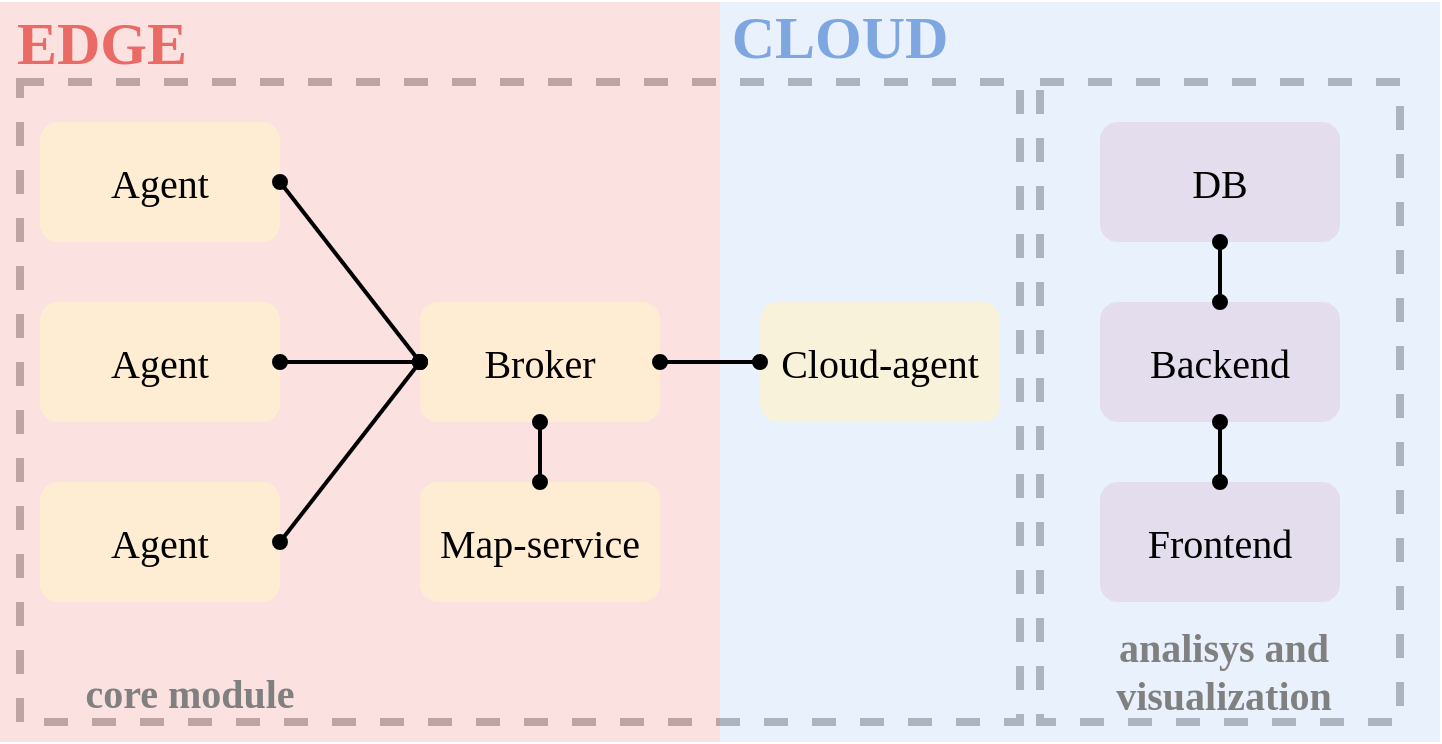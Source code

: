 <mxfile version="18.1.3" type="device"><diagram id="rBwOgjzcWbDTNRslZ8dk" name="Page-1"><mxGraphModel dx="1887" dy="960" grid="1" gridSize="10" guides="1" tooltips="1" connect="1" arrows="1" fold="1" page="1" pageScale="1" pageWidth="850" pageHeight="1100" math="0" shadow="0"><root><mxCell id="0"/><mxCell id="1" parent="0"/><mxCell id="5sQwuhr6_lLhTmBt-TNR-34" value="" style="rounded=0;whiteSpace=wrap;html=1;fontFamily=Lucida Console;fontSize=30;fontColor=#7EA6E0;opacity=60;fillColor=none;strokeWidth=4;dashed=1;" vertex="1" parent="1"><mxGeometry x="270" y="50" width="500" height="320" as="geometry"/></mxCell><mxCell id="5sQwuhr6_lLhTmBt-TNR-36" value="" style="rounded=0;whiteSpace=wrap;html=1;fontFamily=Lucida Console;fontSize=30;fontColor=#7EA6E0;opacity=60;fillColor=none;strokeWidth=4;dashed=1;" vertex="1" parent="1"><mxGeometry x="780" y="50" width="180" height="320" as="geometry"/></mxCell><mxCell id="5sQwuhr6_lLhTmBt-TNR-29" value="" style="rounded=0;whiteSpace=wrap;html=1;fontFamily=Lucida Console;fontSize=20;fillColor=#dae8fc;strokeColor=none;opacity=60;" vertex="1" parent="1"><mxGeometry x="620" y="10" width="360" height="370" as="geometry"/></mxCell><mxCell id="5sQwuhr6_lLhTmBt-TNR-28" value="" style="rounded=0;whiteSpace=wrap;html=1;fontFamily=Lucida Console;fontSize=20;fillColor=#f8cecc;strokeColor=none;opacity=60;" vertex="1" parent="1"><mxGeometry x="260" y="10" width="360" height="370" as="geometry"/></mxCell><mxCell id="5sQwuhr6_lLhTmBt-TNR-2" value="&lt;span style=&quot;font-size: 20px;&quot;&gt;&lt;font face=&quot;Lucida Console&quot;&gt;Agent&lt;/font&gt;&lt;/span&gt;" style="rounded=1;whiteSpace=wrap;html=1;fillColor=#fff2cc;strokeColor=none;opacity=70;" vertex="1" parent="1"><mxGeometry x="280" y="70" width="120" height="60" as="geometry"/></mxCell><mxCell id="5sQwuhr6_lLhTmBt-TNR-3" value="&lt;span style=&quot;font-size: 20px;&quot;&gt;&lt;font face=&quot;Lucida Console&quot;&gt;Agent&lt;/font&gt;&lt;/span&gt;" style="rounded=1;whiteSpace=wrap;html=1;fillColor=#fff2cc;strokeColor=none;opacity=70;" vertex="1" parent="1"><mxGeometry x="280" y="160" width="120" height="60" as="geometry"/></mxCell><mxCell id="5sQwuhr6_lLhTmBt-TNR-4" value="&lt;span style=&quot;font-size: 20px;&quot;&gt;&lt;font face=&quot;Lucida Console&quot;&gt;Agent&lt;/font&gt;&lt;/span&gt;" style="rounded=1;whiteSpace=wrap;html=1;fillColor=#fff2cc;strokeColor=none;opacity=70;" vertex="1" parent="1"><mxGeometry x="280" y="250" width="120" height="60" as="geometry"/></mxCell><mxCell id="5sQwuhr6_lLhTmBt-TNR-6" value="&lt;font face=&quot;Lucida Console&quot;&gt;&lt;span style=&quot;font-size: 20px;&quot;&gt;Backend&lt;/span&gt;&lt;/font&gt;" style="rounded=1;whiteSpace=wrap;html=1;fillColor=#e1d5e7;strokeColor=none;opacity=70;" vertex="1" parent="1"><mxGeometry x="810" y="160" width="120" height="60" as="geometry"/></mxCell><mxCell id="5sQwuhr6_lLhTmBt-TNR-7" value="&lt;font face=&quot;Lucida Console&quot;&gt;&lt;span style=&quot;font-size: 20px;&quot;&gt;Frontend&lt;/span&gt;&lt;/font&gt;" style="rounded=1;whiteSpace=wrap;html=1;fillColor=#e1d5e7;strokeColor=none;opacity=70;" vertex="1" parent="1"><mxGeometry x="810" y="250" width="120" height="60" as="geometry"/></mxCell><mxCell id="5sQwuhr6_lLhTmBt-TNR-9" value="&lt;font face=&quot;Lucida Console&quot;&gt;&lt;span style=&quot;font-size: 20px;&quot;&gt;DB&lt;/span&gt;&lt;/font&gt;" style="rounded=1;whiteSpace=wrap;html=1;fillColor=#e1d5e7;strokeColor=none;opacity=70;" vertex="1" parent="1"><mxGeometry x="810" y="70" width="120" height="60" as="geometry"/></mxCell><mxCell id="5sQwuhr6_lLhTmBt-TNR-10" value="&lt;font face=&quot;Lucida Console&quot;&gt;&lt;span style=&quot;font-size: 20px;&quot;&gt;Map-service&lt;/span&gt;&lt;/font&gt;" style="rounded=1;whiteSpace=wrap;html=1;fillColor=#fff2cc;strokeColor=none;opacity=70;" vertex="1" parent="1"><mxGeometry x="470" y="250" width="120" height="60" as="geometry"/></mxCell><mxCell id="5sQwuhr6_lLhTmBt-TNR-11" value="&lt;font face=&quot;Lucida Console&quot;&gt;&lt;span style=&quot;font-size: 20px;&quot;&gt;Broker&lt;/span&gt;&lt;/font&gt;" style="rounded=1;whiteSpace=wrap;html=1;fillColor=#fff2cc;strokeColor=none;opacity=70;" vertex="1" parent="1"><mxGeometry x="470" y="160" width="120" height="60" as="geometry"/></mxCell><mxCell id="5sQwuhr6_lLhTmBt-TNR-12" value="&lt;span style=&quot;font-size: 20px;&quot;&gt;&lt;font face=&quot;Lucida Console&quot;&gt;Cloud-agent&lt;/font&gt;&lt;/span&gt;" style="rounded=1;whiteSpace=wrap;html=1;fillColor=#fff2cc;strokeColor=none;opacity=70;" vertex="1" parent="1"><mxGeometry x="640" y="160" width="120" height="60" as="geometry"/></mxCell><mxCell id="5sQwuhr6_lLhTmBt-TNR-14" value="" style="endArrow=oval;html=1;rounded=0;fontFamily=Lucida Console;fontSize=20;exitX=1;exitY=0.5;exitDx=0;exitDy=0;entryX=0;entryY=0.5;entryDx=0;entryDy=0;startArrow=oval;startFill=1;strokeWidth=2;endFill=1;" edge="1" parent="1" source="5sQwuhr6_lLhTmBt-TNR-2" target="5sQwuhr6_lLhTmBt-TNR-11"><mxGeometry width="50" height="50" relative="1" as="geometry"><mxPoint x="440" y="100" as="sourcePoint"/><mxPoint x="490" y="50" as="targetPoint"/></mxGeometry></mxCell><mxCell id="5sQwuhr6_lLhTmBt-TNR-15" value="" style="endArrow=oval;html=1;rounded=0;fontFamily=Lucida Console;fontSize=20;exitX=1;exitY=0.5;exitDx=0;exitDy=0;entryX=0;entryY=0.5;entryDx=0;entryDy=0;startArrow=oval;startFill=1;strokeWidth=2;endFill=1;" edge="1" parent="1" source="5sQwuhr6_lLhTmBt-TNR-3" target="5sQwuhr6_lLhTmBt-TNR-11"><mxGeometry width="50" height="50" relative="1" as="geometry"><mxPoint x="410" y="110" as="sourcePoint"/><mxPoint x="480" y="200" as="targetPoint"/></mxGeometry></mxCell><mxCell id="5sQwuhr6_lLhTmBt-TNR-16" value="" style="endArrow=oval;html=1;rounded=0;fontFamily=Lucida Console;fontSize=20;exitX=1;exitY=0.5;exitDx=0;exitDy=0;entryX=0;entryY=0.5;entryDx=0;entryDy=0;startArrow=oval;startFill=1;strokeWidth=2;endFill=1;" edge="1" parent="1" source="5sQwuhr6_lLhTmBt-TNR-4" target="5sQwuhr6_lLhTmBt-TNR-11"><mxGeometry width="50" height="50" relative="1" as="geometry"><mxPoint x="440" y="300" as="sourcePoint"/><mxPoint x="510" y="390" as="targetPoint"/></mxGeometry></mxCell><mxCell id="5sQwuhr6_lLhTmBt-TNR-20" value="" style="endArrow=oval;html=1;rounded=0;fontFamily=Lucida Console;fontSize=20;exitX=0.5;exitY=1;exitDx=0;exitDy=0;startArrow=oval;startFill=1;strokeWidth=2;endFill=1;" edge="1" parent="1" source="5sQwuhr6_lLhTmBt-TNR-9" target="5sQwuhr6_lLhTmBt-TNR-6"><mxGeometry width="50" height="50" relative="1" as="geometry"><mxPoint x="700" y="40" as="sourcePoint"/><mxPoint x="770" y="130" as="targetPoint"/></mxGeometry></mxCell><mxCell id="5sQwuhr6_lLhTmBt-TNR-24" value="" style="endArrow=oval;html=1;rounded=0;fontFamily=Lucida Console;fontSize=20;exitX=1;exitY=0.5;exitDx=0;exitDy=0;entryX=0;entryY=0.5;entryDx=0;entryDy=0;startArrow=oval;startFill=1;strokeWidth=2;endFill=1;" edge="1" parent="1" target="5sQwuhr6_lLhTmBt-TNR-12"><mxGeometry width="50" height="50" relative="1" as="geometry"><mxPoint x="590" y="190" as="sourcePoint"/><mxPoint x="660" y="280" as="targetPoint"/></mxGeometry></mxCell><mxCell id="5sQwuhr6_lLhTmBt-TNR-25" value="" style="endArrow=oval;html=1;rounded=0;fontFamily=Lucida Console;fontSize=20;exitX=0.5;exitY=1;exitDx=0;exitDy=0;entryX=0.5;entryY=0;entryDx=0;entryDy=0;startArrow=oval;startFill=1;strokeWidth=2;endFill=1;" edge="1" parent="1" source="5sQwuhr6_lLhTmBt-TNR-11" target="5sQwuhr6_lLhTmBt-TNR-10"><mxGeometry width="50" height="50" relative="1" as="geometry"><mxPoint x="480" y="180" as="sourcePoint"/><mxPoint x="550" y="270" as="targetPoint"/></mxGeometry></mxCell><mxCell id="5sQwuhr6_lLhTmBt-TNR-30" value="&lt;font color=&quot;#ea6b66&quot; style=&quot;font-size: 30px;&quot;&gt;&lt;b&gt;EDGE&lt;/b&gt;&lt;/font&gt;" style="text;html=1;strokeColor=none;fillColor=none;align=center;verticalAlign=middle;whiteSpace=wrap;rounded=0;fontFamily=Lucida Console;fontSize=20;opacity=60;" vertex="1" parent="1"><mxGeometry x="281" y="15" width="60" height="30" as="geometry"/></mxCell><mxCell id="5sQwuhr6_lLhTmBt-TNR-31" value="&lt;font color=&quot;#7ea6e0&quot; style=&quot;font-size: 30px;&quot;&gt;&lt;b style=&quot;&quot;&gt;CLOUD&lt;/b&gt;&lt;/font&gt;" style="text;html=1;strokeColor=none;fillColor=none;align=center;verticalAlign=middle;whiteSpace=wrap;rounded=0;fontFamily=Lucida Console;fontSize=20;opacity=60;" vertex="1" parent="1"><mxGeometry x="650" y="12" width="60" height="30" as="geometry"/></mxCell><mxCell id="5sQwuhr6_lLhTmBt-TNR-32" value="" style="endArrow=oval;html=1;rounded=0;fontFamily=Lucida Console;fontSize=20;exitX=1;exitY=0.5;exitDx=0;exitDy=0;startArrow=oval;startFill=1;strokeWidth=2;endFill=1;" edge="1" parent="1" target="5sQwuhr6_lLhTmBt-TNR-7"><mxGeometry width="50" height="50" relative="1" as="geometry"><mxPoint x="870" y="220" as="sourcePoint"/><mxPoint x="940" y="310" as="targetPoint"/></mxGeometry></mxCell><mxCell id="5sQwuhr6_lLhTmBt-TNR-37" value="&lt;font color=&quot;#808080&quot; size=&quot;1&quot;&gt;&lt;b style=&quot;font-size: 20px;&quot;&gt;core module&lt;/b&gt;&lt;/font&gt;" style="text;html=1;strokeColor=none;fillColor=none;align=center;verticalAlign=middle;whiteSpace=wrap;rounded=0;fontFamily=Lucida Console;fontSize=20;opacity=60;" vertex="1" parent="1"><mxGeometry x="270" y="340" width="170" height="30" as="geometry"/></mxCell><mxCell id="5sQwuhr6_lLhTmBt-TNR-38" value="&lt;font color=&quot;#808080&quot; size=&quot;1&quot;&gt;&lt;b style=&quot;font-size: 20px;&quot;&gt;analisys and visualization&lt;/b&gt;&lt;/font&gt;" style="text;html=1;strokeColor=none;fillColor=none;align=center;verticalAlign=middle;whiteSpace=wrap;rounded=0;fontFamily=Lucida Console;fontSize=20;opacity=60;" vertex="1" parent="1"><mxGeometry x="787" y="329" width="170" height="30" as="geometry"/></mxCell></root></mxGraphModel></diagram></mxfile>